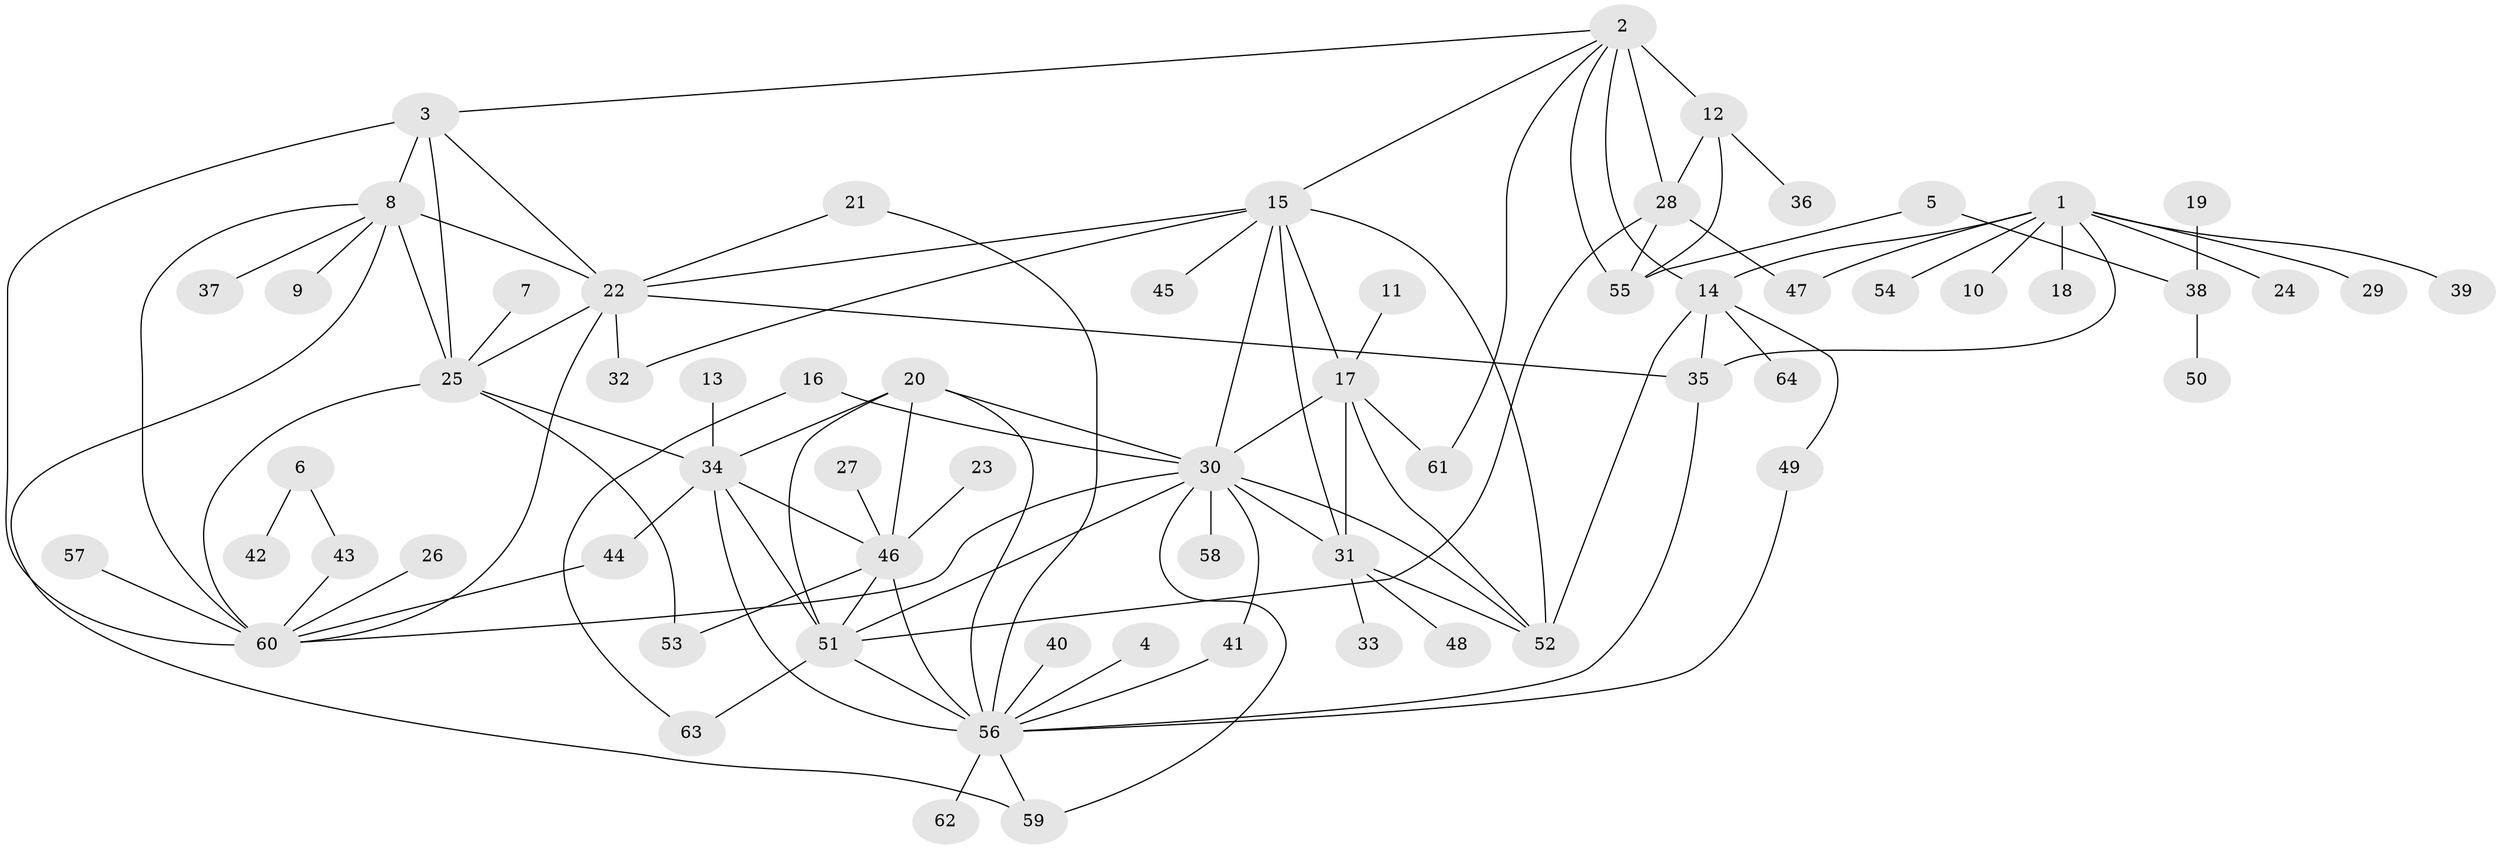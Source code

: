 // original degree distribution, {7: 0.046875, 9: 0.015625, 6: 0.0546875, 8: 0.046875, 11: 0.0390625, 15: 0.0078125, 10: 0.015625, 13: 0.0078125, 3: 0.0546875, 4: 0.015625, 1: 0.5390625, 2: 0.1484375, 5: 0.0078125}
// Generated by graph-tools (version 1.1) at 2025/02/03/09/25 03:02:34]
// undirected, 64 vertices, 104 edges
graph export_dot {
graph [start="1"]
  node [color=gray90,style=filled];
  1;
  2;
  3;
  4;
  5;
  6;
  7;
  8;
  9;
  10;
  11;
  12;
  13;
  14;
  15;
  16;
  17;
  18;
  19;
  20;
  21;
  22;
  23;
  24;
  25;
  26;
  27;
  28;
  29;
  30;
  31;
  32;
  33;
  34;
  35;
  36;
  37;
  38;
  39;
  40;
  41;
  42;
  43;
  44;
  45;
  46;
  47;
  48;
  49;
  50;
  51;
  52;
  53;
  54;
  55;
  56;
  57;
  58;
  59;
  60;
  61;
  62;
  63;
  64;
  1 -- 10 [weight=1.0];
  1 -- 14 [weight=4.0];
  1 -- 18 [weight=1.0];
  1 -- 24 [weight=1.0];
  1 -- 29 [weight=1.0];
  1 -- 35 [weight=4.0];
  1 -- 39 [weight=1.0];
  1 -- 47 [weight=1.0];
  1 -- 54 [weight=1.0];
  2 -- 3 [weight=1.0];
  2 -- 12 [weight=2.0];
  2 -- 14 [weight=1.0];
  2 -- 15 [weight=1.0];
  2 -- 28 [weight=4.0];
  2 -- 55 [weight=2.0];
  2 -- 61 [weight=1.0];
  3 -- 8 [weight=2.0];
  3 -- 22 [weight=1.0];
  3 -- 25 [weight=1.0];
  3 -- 60 [weight=1.0];
  4 -- 56 [weight=1.0];
  5 -- 38 [weight=1.0];
  5 -- 55 [weight=1.0];
  6 -- 42 [weight=1.0];
  6 -- 43 [weight=1.0];
  7 -- 25 [weight=1.0];
  8 -- 9 [weight=1.0];
  8 -- 22 [weight=2.0];
  8 -- 25 [weight=2.0];
  8 -- 37 [weight=1.0];
  8 -- 59 [weight=1.0];
  8 -- 60 [weight=2.0];
  11 -- 17 [weight=1.0];
  12 -- 28 [weight=2.0];
  12 -- 36 [weight=1.0];
  12 -- 55 [weight=1.0];
  13 -- 34 [weight=1.0];
  14 -- 35 [weight=1.0];
  14 -- 49 [weight=1.0];
  14 -- 52 [weight=1.0];
  14 -- 64 [weight=1.0];
  15 -- 17 [weight=1.0];
  15 -- 22 [weight=1.0];
  15 -- 30 [weight=1.0];
  15 -- 31 [weight=2.0];
  15 -- 32 [weight=1.0];
  15 -- 45 [weight=1.0];
  15 -- 52 [weight=1.0];
  16 -- 30 [weight=1.0];
  16 -- 63 [weight=1.0];
  17 -- 30 [weight=1.0];
  17 -- 31 [weight=2.0];
  17 -- 52 [weight=1.0];
  17 -- 61 [weight=1.0];
  19 -- 38 [weight=1.0];
  20 -- 30 [weight=1.0];
  20 -- 34 [weight=1.0];
  20 -- 46 [weight=2.0];
  20 -- 51 [weight=1.0];
  20 -- 56 [weight=1.0];
  21 -- 22 [weight=1.0];
  21 -- 56 [weight=1.0];
  22 -- 25 [weight=1.0];
  22 -- 32 [weight=1.0];
  22 -- 35 [weight=1.0];
  22 -- 60 [weight=1.0];
  23 -- 46 [weight=1.0];
  25 -- 34 [weight=1.0];
  25 -- 53 [weight=2.0];
  25 -- 60 [weight=1.0];
  26 -- 60 [weight=1.0];
  27 -- 46 [weight=1.0];
  28 -- 47 [weight=1.0];
  28 -- 51 [weight=1.0];
  28 -- 55 [weight=2.0];
  30 -- 31 [weight=2.0];
  30 -- 41 [weight=1.0];
  30 -- 51 [weight=1.0];
  30 -- 52 [weight=1.0];
  30 -- 58 [weight=1.0];
  30 -- 59 [weight=1.0];
  30 -- 60 [weight=1.0];
  31 -- 33 [weight=1.0];
  31 -- 48 [weight=1.0];
  31 -- 52 [weight=2.0];
  34 -- 44 [weight=1.0];
  34 -- 46 [weight=2.0];
  34 -- 51 [weight=1.0];
  34 -- 56 [weight=1.0];
  35 -- 56 [weight=1.0];
  38 -- 50 [weight=1.0];
  40 -- 56 [weight=1.0];
  41 -- 56 [weight=1.0];
  43 -- 60 [weight=1.0];
  44 -- 60 [weight=1.0];
  46 -- 51 [weight=2.0];
  46 -- 53 [weight=1.0];
  46 -- 56 [weight=2.0];
  49 -- 56 [weight=1.0];
  51 -- 56 [weight=1.0];
  51 -- 63 [weight=1.0];
  56 -- 59 [weight=1.0];
  56 -- 62 [weight=1.0];
  57 -- 60 [weight=1.0];
}
